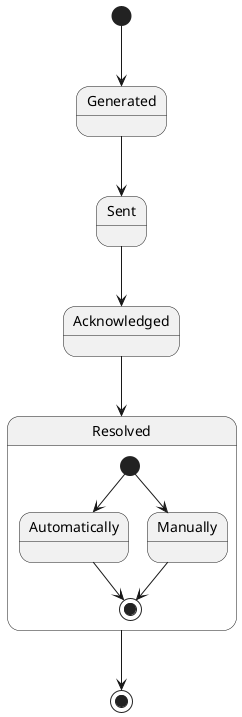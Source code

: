@startuml

[*] --> Generated
Generated --> Sent
Sent --> Acknowledged
Acknowledged --> Resolved

state Resolved {
    [*] --> Automatically
    Automatically --> [*]
    [*] --> Manually
    Manually --> [*]
}

Resolved --> [*]
@enduml